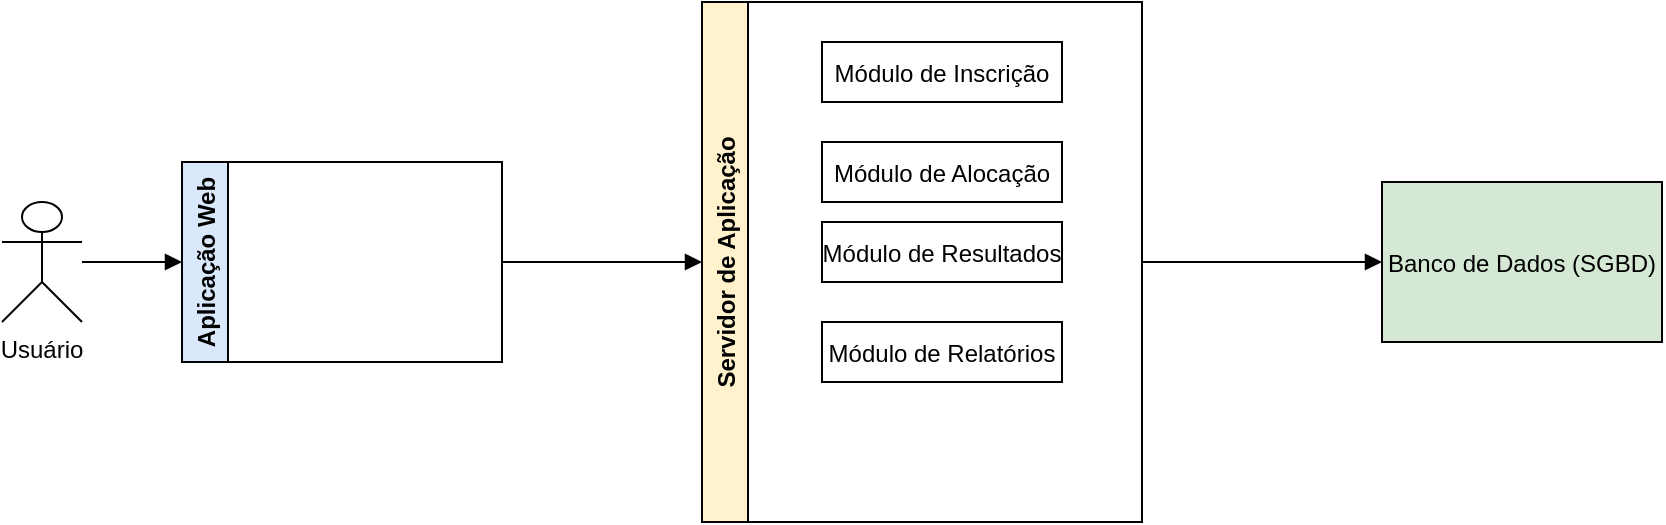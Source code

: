 <mxfile version="26.1.3">
  <diagram name="Page-1" id="5f0bae14-7c28-e335-631c-24af17079c00">
    <mxGraphModel dx="1050" dy="557" grid="1" gridSize="10" guides="1" tooltips="1" connect="1" arrows="1" fold="1" page="1" pageScale="1" pageWidth="1100" pageHeight="850" background="none" math="0" shadow="0">
      <root>
        <mxCell id="0" />
        <mxCell id="1" parent="0" />
        <mxCell id="2" value="Usuário" style="shape=umlActor;verticalLabelPosition=bottom;verticalAlign=top;" parent="1" vertex="1">
          <mxGeometry x="10" y="240" width="40" height="60" as="geometry" />
        </mxCell>
        <mxCell id="3" value="Aplicação Web" style="swimlane;horizontal=0;fillColor=#dae8fc;" parent="1" vertex="1">
          <mxGeometry x="100" y="220" width="160" height="100" as="geometry" />
        </mxCell>
        <mxCell id="4" value="Servidor de Aplicação" style="swimlane;horizontal=0;fillColor=#fff2cc;" parent="1" vertex="1">
          <mxGeometry x="360" y="140" width="220" height="260" as="geometry" />
        </mxCell>
        <mxCell id="5" value="Módulo de Inscrição" style="component" parent="4" vertex="1">
          <mxGeometry x="60" y="20" width="120" height="30" as="geometry" />
        </mxCell>
        <mxCell id="6" value="Módulo de Alocação" style="component" parent="4" vertex="1">
          <mxGeometry x="60" y="70" width="120" height="30" as="geometry" />
        </mxCell>
        <mxCell id="7" value="Módulo de Resultados" style="component" parent="4" vertex="1">
          <mxGeometry x="60" y="110" width="120" height="30" as="geometry" />
        </mxCell>
        <mxCell id="8" value="Módulo de Relatórios" style="component" parent="4" vertex="1">
          <mxGeometry x="60" y="160" width="120" height="30" as="geometry" />
        </mxCell>
        <mxCell id="9" value="Banco de Dados (SGBD)" style="cylinder;fillColor=#d5e8d4;" parent="1" vertex="1">
          <mxGeometry x="700" y="230" width="140" height="80" as="geometry" />
        </mxCell>
        <mxCell id="10" style="endArrow=block;" parent="1" target="3" source="2" edge="1">
          <mxGeometry relative="1" as="geometry" />
        </mxCell>
        <mxCell id="11" style="endArrow=block;" parent="1" target="4" source="3" edge="1">
          <mxGeometry relative="1" as="geometry" />
        </mxCell>
        <mxCell id="12" style="endArrow=block;" parent="1" target="9" source="4" edge="1">
          <mxGeometry relative="1" as="geometry" />
        </mxCell>
      </root>
    </mxGraphModel>
  </diagram>
</mxfile>
